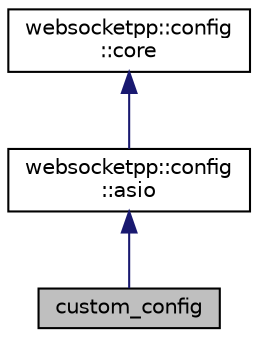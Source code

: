 digraph "custom_config"
{
  edge [fontname="Helvetica",fontsize="10",labelfontname="Helvetica",labelfontsize="10"];
  node [fontname="Helvetica",fontsize="10",shape=record];
  Node0 [label="custom_config",height=0.2,width=0.4,color="black", fillcolor="grey75", style="filled", fontcolor="black"];
  Node1 -> Node0 [dir="back",color="midnightblue",fontsize="10",style="solid"];
  Node1 [label="websocketpp::config\l::asio",height=0.2,width=0.4,color="black", fillcolor="white", style="filled",URL="$structwebsocketpp_1_1config_1_1asio.html",tooltip="Server config with asio transport and TLS disabled. "];
  Node2 -> Node1 [dir="back",color="midnightblue",fontsize="10",style="solid"];
  Node2 [label="websocketpp::config\l::core",height=0.2,width=0.4,color="black", fillcolor="white", style="filled",URL="$structwebsocketpp_1_1config_1_1core.html",tooltip="Server config with iostream transport. "];
}
